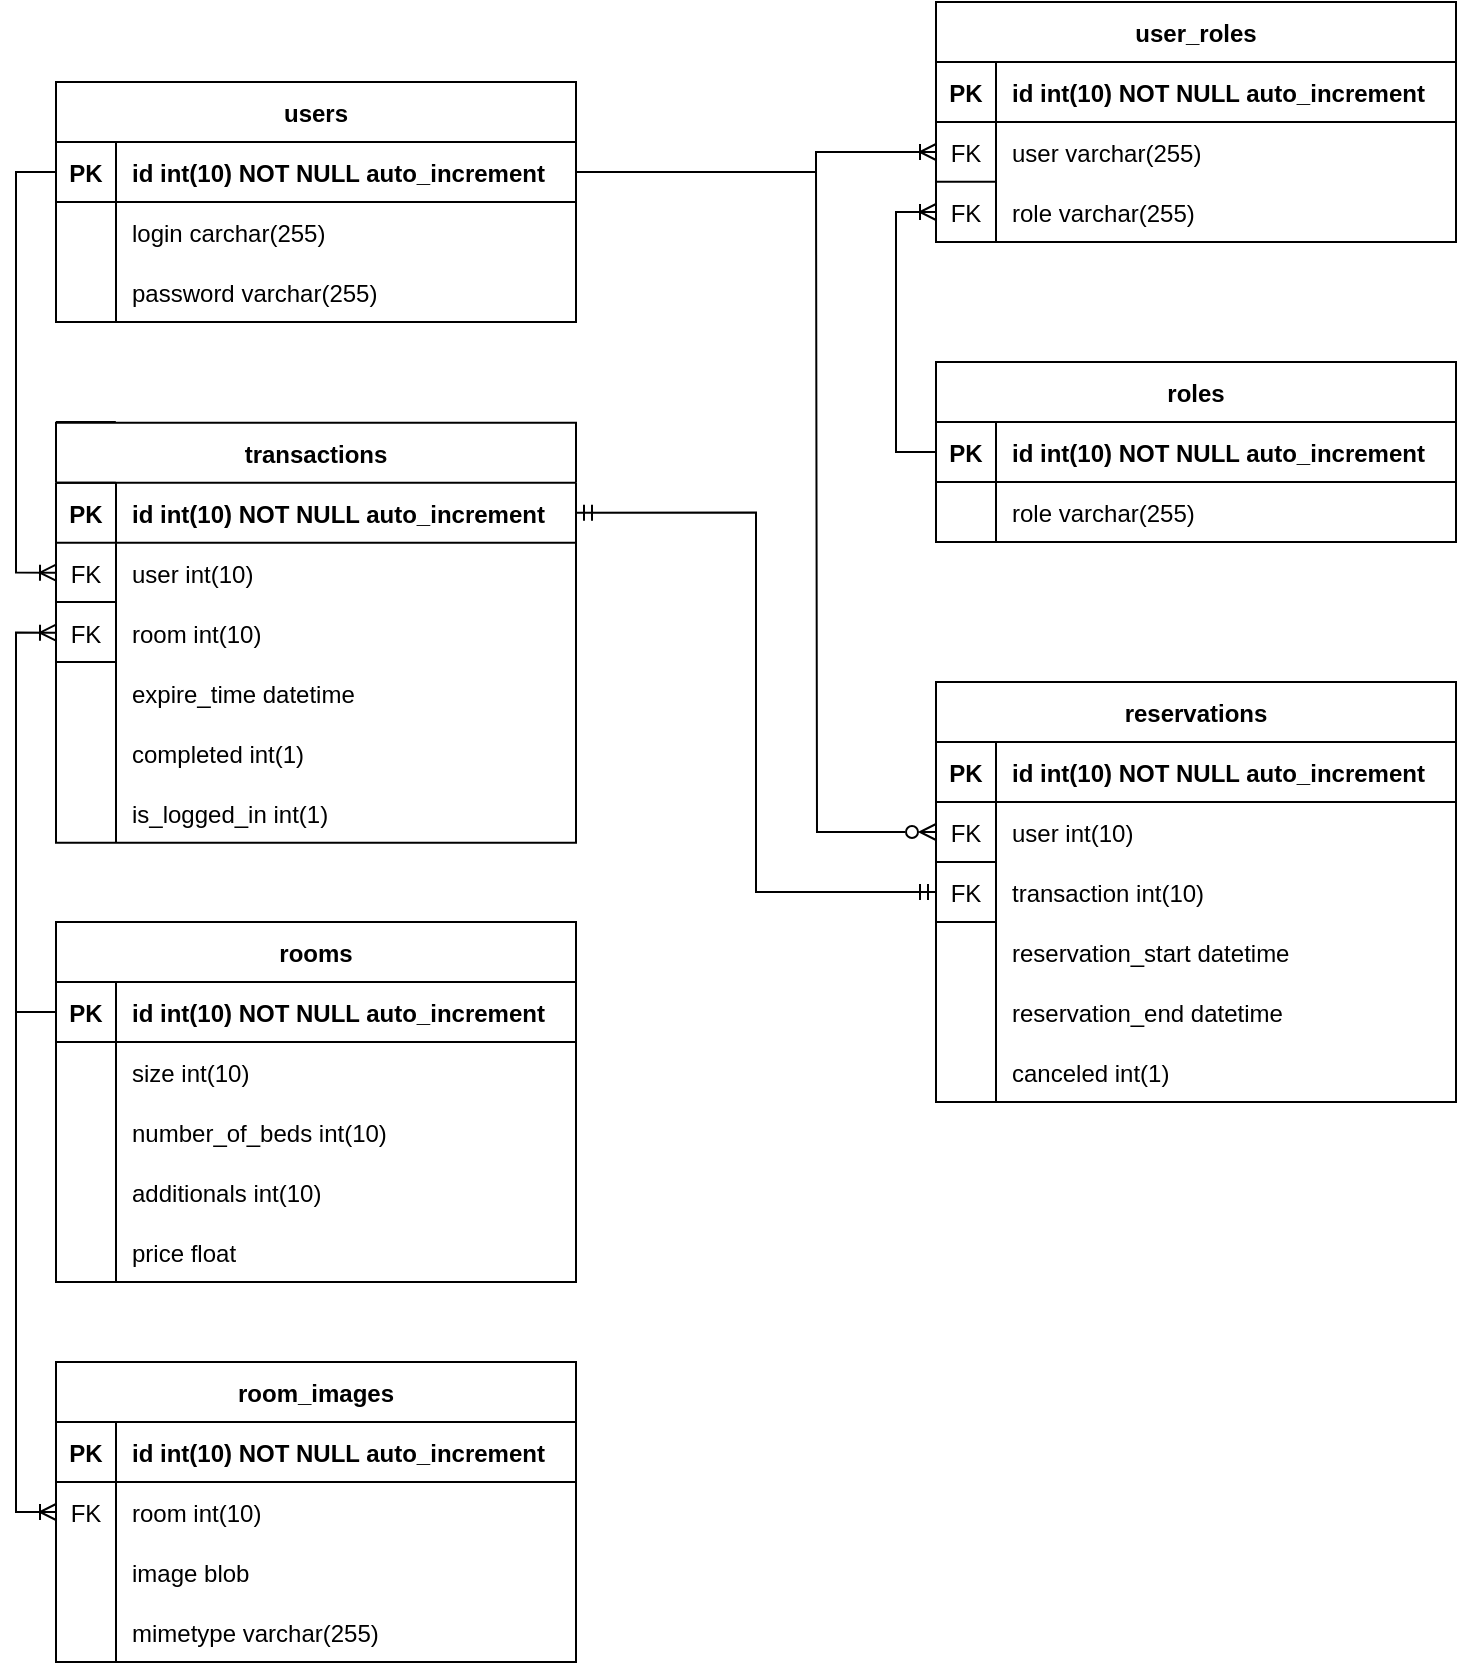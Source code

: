 <mxfile version="21.3.0" type="device">
  <diagram id="AGiKqe2fsRM53m2WQY0e" name="Strona-1">
    <mxGraphModel dx="1393" dy="758" grid="1" gridSize="10" guides="1" tooltips="1" connect="1" arrows="1" fold="1" page="1" pageScale="1" pageWidth="1169" pageHeight="1654" background="#ffffff" math="0" shadow="0">
      <root>
        <mxCell id="0" />
        <mxCell id="1" parent="0" />
        <mxCell id="vY8klXReq7GMoU9JXQKn-1" value="users" style="shape=table;startSize=30;container=1;collapsible=1;childLayout=tableLayout;fixedRows=1;rowLines=0;fontStyle=1;align=center;resizeLast=1;" parent="1" vertex="1">
          <mxGeometry x="380" y="100" width="260" height="120" as="geometry" />
        </mxCell>
        <mxCell id="vY8klXReq7GMoU9JXQKn-2" value="" style="shape=tableRow;horizontal=0;startSize=0;swimlaneHead=0;swimlaneBody=0;fillColor=none;collapsible=0;dropTarget=0;points=[[0,0.5],[1,0.5]];portConstraint=eastwest;top=0;left=0;right=0;bottom=1;" parent="vY8klXReq7GMoU9JXQKn-1" vertex="1">
          <mxGeometry y="30" width="260" height="30" as="geometry" />
        </mxCell>
        <mxCell id="vY8klXReq7GMoU9JXQKn-3" value="PK" style="shape=partialRectangle;connectable=0;fillColor=none;top=0;left=0;bottom=0;right=0;fontStyle=1;overflow=hidden;" parent="vY8klXReq7GMoU9JXQKn-2" vertex="1">
          <mxGeometry width="30" height="30" as="geometry">
            <mxRectangle width="30" height="30" as="alternateBounds" />
          </mxGeometry>
        </mxCell>
        <mxCell id="vY8klXReq7GMoU9JXQKn-4" value="id int(10) NOT NULL auto_increment" style="shape=partialRectangle;connectable=0;fillColor=none;top=0;left=0;bottom=0;right=0;align=left;spacingLeft=6;fontStyle=1;overflow=hidden;" parent="vY8klXReq7GMoU9JXQKn-2" vertex="1">
          <mxGeometry x="30" width="230" height="30" as="geometry">
            <mxRectangle width="230" height="30" as="alternateBounds" />
          </mxGeometry>
        </mxCell>
        <mxCell id="vY8klXReq7GMoU9JXQKn-5" value="" style="shape=tableRow;horizontal=0;startSize=0;swimlaneHead=0;swimlaneBody=0;fillColor=none;collapsible=0;dropTarget=0;points=[[0,0.5],[1,0.5]];portConstraint=eastwest;top=0;left=0;right=0;bottom=0;" parent="vY8klXReq7GMoU9JXQKn-1" vertex="1">
          <mxGeometry y="60" width="260" height="30" as="geometry" />
        </mxCell>
        <mxCell id="vY8klXReq7GMoU9JXQKn-6" value="" style="shape=partialRectangle;connectable=0;fillColor=none;top=0;left=0;bottom=0;right=0;editable=1;overflow=hidden;" parent="vY8klXReq7GMoU9JXQKn-5" vertex="1">
          <mxGeometry width="30" height="30" as="geometry">
            <mxRectangle width="30" height="30" as="alternateBounds" />
          </mxGeometry>
        </mxCell>
        <mxCell id="vY8klXReq7GMoU9JXQKn-7" value="login carchar(255)" style="shape=partialRectangle;connectable=0;fillColor=none;top=0;left=0;bottom=0;right=0;align=left;spacingLeft=6;overflow=hidden;" parent="vY8klXReq7GMoU9JXQKn-5" vertex="1">
          <mxGeometry x="30" width="230" height="30" as="geometry">
            <mxRectangle width="230" height="30" as="alternateBounds" />
          </mxGeometry>
        </mxCell>
        <mxCell id="vY8klXReq7GMoU9JXQKn-8" value="" style="shape=tableRow;horizontal=0;startSize=0;swimlaneHead=0;swimlaneBody=0;fillColor=none;collapsible=0;dropTarget=0;points=[[0,0.5],[1,0.5]];portConstraint=eastwest;top=0;left=0;right=0;bottom=0;" parent="vY8klXReq7GMoU9JXQKn-1" vertex="1">
          <mxGeometry y="90" width="260" height="30" as="geometry" />
        </mxCell>
        <mxCell id="vY8klXReq7GMoU9JXQKn-9" value="" style="shape=partialRectangle;connectable=0;fillColor=none;top=0;left=0;bottom=0;right=0;editable=1;overflow=hidden;" parent="vY8klXReq7GMoU9JXQKn-8" vertex="1">
          <mxGeometry width="30" height="30" as="geometry">
            <mxRectangle width="30" height="30" as="alternateBounds" />
          </mxGeometry>
        </mxCell>
        <mxCell id="vY8klXReq7GMoU9JXQKn-10" value="password varchar(255)" style="shape=partialRectangle;connectable=0;fillColor=none;top=0;left=0;bottom=0;right=0;align=left;spacingLeft=6;overflow=hidden;" parent="vY8klXReq7GMoU9JXQKn-8" vertex="1">
          <mxGeometry x="30" width="230" height="30" as="geometry">
            <mxRectangle width="230" height="30" as="alternateBounds" />
          </mxGeometry>
        </mxCell>
        <mxCell id="vY8klXReq7GMoU9JXQKn-14" value="user_roles" style="shape=table;startSize=30;container=1;collapsible=1;childLayout=tableLayout;fixedRows=1;rowLines=0;fontStyle=1;align=center;resizeLast=1;" parent="1" vertex="1">
          <mxGeometry x="820" y="60" width="260" height="120" as="geometry" />
        </mxCell>
        <mxCell id="vY8klXReq7GMoU9JXQKn-15" value="" style="shape=tableRow;horizontal=0;startSize=0;swimlaneHead=0;swimlaneBody=0;fillColor=none;collapsible=0;dropTarget=0;points=[[0,0.5],[1,0.5]];portConstraint=eastwest;top=0;left=0;right=0;bottom=1;" parent="vY8klXReq7GMoU9JXQKn-14" vertex="1">
          <mxGeometry y="30" width="260" height="30" as="geometry" />
        </mxCell>
        <mxCell id="vY8klXReq7GMoU9JXQKn-16" value="PK" style="shape=partialRectangle;connectable=0;fillColor=none;top=0;left=0;bottom=0;right=0;fontStyle=1;overflow=hidden;" parent="vY8klXReq7GMoU9JXQKn-15" vertex="1">
          <mxGeometry width="30" height="30" as="geometry">
            <mxRectangle width="30" height="30" as="alternateBounds" />
          </mxGeometry>
        </mxCell>
        <mxCell id="vY8klXReq7GMoU9JXQKn-17" value="id int(10) NOT NULL auto_increment" style="shape=partialRectangle;connectable=0;fillColor=none;top=0;left=0;bottom=0;right=0;align=left;spacingLeft=6;fontStyle=1;overflow=hidden;" parent="vY8klXReq7GMoU9JXQKn-15" vertex="1">
          <mxGeometry x="30" width="230" height="30" as="geometry">
            <mxRectangle width="230" height="30" as="alternateBounds" />
          </mxGeometry>
        </mxCell>
        <mxCell id="vY8klXReq7GMoU9JXQKn-21" value="" style="shape=tableRow;horizontal=0;startSize=0;swimlaneHead=0;swimlaneBody=0;fillColor=none;collapsible=0;dropTarget=0;points=[[0,0.5],[1,0.5]];portConstraint=eastwest;top=0;left=0;right=0;bottom=0;strokeColor=none;" parent="vY8klXReq7GMoU9JXQKn-14" vertex="1">
          <mxGeometry y="60" width="260" height="30" as="geometry" />
        </mxCell>
        <mxCell id="vY8klXReq7GMoU9JXQKn-22" value="FK" style="shape=partialRectangle;connectable=0;fillColor=none;top=0;left=0;bottom=0;right=0;editable=1;overflow=hidden;" parent="vY8klXReq7GMoU9JXQKn-21" vertex="1">
          <mxGeometry width="30" height="30" as="geometry">
            <mxRectangle width="30" height="30" as="alternateBounds" />
          </mxGeometry>
        </mxCell>
        <mxCell id="vY8klXReq7GMoU9JXQKn-23" value="user varchar(255)" style="shape=partialRectangle;connectable=0;fillColor=none;top=0;left=0;bottom=0;right=0;align=left;spacingLeft=6;overflow=hidden;" parent="vY8klXReq7GMoU9JXQKn-21" vertex="1">
          <mxGeometry x="30" width="230" height="30" as="geometry">
            <mxRectangle width="230" height="30" as="alternateBounds" />
          </mxGeometry>
        </mxCell>
        <mxCell id="vY8klXReq7GMoU9JXQKn-28" value="" style="shape=tableRow;horizontal=0;startSize=0;swimlaneHead=0;swimlaneBody=0;fillColor=none;collapsible=0;dropTarget=0;points=[[0,0.5],[1,0.5]];portConstraint=eastwest;top=0;left=0;right=0;bottom=0;strokeColor=none;" parent="vY8klXReq7GMoU9JXQKn-14" vertex="1">
          <mxGeometry y="90" width="260" height="30" as="geometry" />
        </mxCell>
        <mxCell id="vY8klXReq7GMoU9JXQKn-29" value="FK" style="shape=partialRectangle;connectable=0;fillColor=none;top=0;left=0;bottom=0;right=0;editable=1;overflow=hidden;" parent="vY8klXReq7GMoU9JXQKn-28" vertex="1">
          <mxGeometry width="30" height="30" as="geometry">
            <mxRectangle width="30" height="30" as="alternateBounds" />
          </mxGeometry>
        </mxCell>
        <mxCell id="vY8klXReq7GMoU9JXQKn-30" value="role varchar(255)" style="shape=partialRectangle;connectable=0;fillColor=none;top=0;left=0;bottom=0;right=0;align=left;spacingLeft=6;overflow=hidden;" parent="vY8klXReq7GMoU9JXQKn-28" vertex="1">
          <mxGeometry x="30" width="230" height="30" as="geometry">
            <mxRectangle width="230" height="30" as="alternateBounds" />
          </mxGeometry>
        </mxCell>
        <mxCell id="vY8klXReq7GMoU9JXQKn-32" value="" style="endArrow=none;html=1;rounded=0;entryX=0;entryY=-0.005;entryDx=0;entryDy=0;entryPerimeter=0;exitX=0.115;exitY=0.997;exitDx=0;exitDy=0;exitPerimeter=0;" parent="vY8klXReq7GMoU9JXQKn-14" source="vY8klXReq7GMoU9JXQKn-21" target="vY8klXReq7GMoU9JXQKn-28" edge="1">
          <mxGeometry width="50" height="50" relative="1" as="geometry">
            <mxPoint x="10" y="130" as="sourcePoint" />
            <mxPoint x="60" y="80" as="targetPoint" />
          </mxGeometry>
        </mxCell>
        <mxCell id="vY8klXReq7GMoU9JXQKn-31" style="edgeStyle=orthogonalEdgeStyle;rounded=0;orthogonalLoop=1;jettySize=auto;html=1;exitX=0;exitY=0.5;exitDx=0;exitDy=0;entryX=1;entryY=0.5;entryDx=0;entryDy=0;startArrow=ERoneToMany;startFill=0;endArrow=none;endFill=0;" parent="1" source="vY8klXReq7GMoU9JXQKn-21" target="vY8klXReq7GMoU9JXQKn-2" edge="1">
          <mxGeometry relative="1" as="geometry">
            <Array as="points">
              <mxPoint x="760" y="135" />
              <mxPoint x="760" y="145" />
            </Array>
          </mxGeometry>
        </mxCell>
        <mxCell id="vY8klXReq7GMoU9JXQKn-33" value="roles" style="shape=table;startSize=30;container=1;collapsible=1;childLayout=tableLayout;fixedRows=1;rowLines=0;fontStyle=1;align=center;resizeLast=1;" parent="1" vertex="1">
          <mxGeometry x="820" y="240" width="260" height="90" as="geometry" />
        </mxCell>
        <mxCell id="vY8klXReq7GMoU9JXQKn-34" value="" style="shape=tableRow;horizontal=0;startSize=0;swimlaneHead=0;swimlaneBody=0;fillColor=none;collapsible=0;dropTarget=0;points=[[0,0.5],[1,0.5]];portConstraint=eastwest;top=0;left=0;right=0;bottom=1;" parent="vY8klXReq7GMoU9JXQKn-33" vertex="1">
          <mxGeometry y="30" width="260" height="30" as="geometry" />
        </mxCell>
        <mxCell id="vY8klXReq7GMoU9JXQKn-35" value="PK" style="shape=partialRectangle;connectable=0;fillColor=none;top=0;left=0;bottom=0;right=0;fontStyle=1;overflow=hidden;" parent="vY8klXReq7GMoU9JXQKn-34" vertex="1">
          <mxGeometry width="30" height="30" as="geometry">
            <mxRectangle width="30" height="30" as="alternateBounds" />
          </mxGeometry>
        </mxCell>
        <mxCell id="vY8klXReq7GMoU9JXQKn-36" value="id int(10) NOT NULL auto_increment" style="shape=partialRectangle;connectable=0;fillColor=none;top=0;left=0;bottom=0;right=0;align=left;spacingLeft=6;fontStyle=1;overflow=hidden;" parent="vY8klXReq7GMoU9JXQKn-34" vertex="1">
          <mxGeometry x="30" width="230" height="30" as="geometry">
            <mxRectangle width="230" height="30" as="alternateBounds" />
          </mxGeometry>
        </mxCell>
        <mxCell id="vY8klXReq7GMoU9JXQKn-40" value="" style="shape=tableRow;horizontal=0;startSize=0;swimlaneHead=0;swimlaneBody=0;fillColor=none;collapsible=0;dropTarget=0;points=[[0,0.5],[1,0.5]];portConstraint=eastwest;top=0;left=0;right=0;bottom=0;strokeColor=none;" parent="vY8klXReq7GMoU9JXQKn-33" vertex="1">
          <mxGeometry y="60" width="260" height="30" as="geometry" />
        </mxCell>
        <mxCell id="vY8klXReq7GMoU9JXQKn-41" value="" style="shape=partialRectangle;connectable=0;fillColor=none;top=0;left=0;bottom=0;right=0;editable=1;overflow=hidden;" parent="vY8klXReq7GMoU9JXQKn-40" vertex="1">
          <mxGeometry width="30" height="30" as="geometry">
            <mxRectangle width="30" height="30" as="alternateBounds" />
          </mxGeometry>
        </mxCell>
        <mxCell id="vY8klXReq7GMoU9JXQKn-42" value="role varchar(255)" style="shape=partialRectangle;connectable=0;fillColor=none;top=0;left=0;bottom=0;right=0;align=left;spacingLeft=6;overflow=hidden;" parent="vY8klXReq7GMoU9JXQKn-40" vertex="1">
          <mxGeometry x="30" width="230" height="30" as="geometry">
            <mxRectangle width="230" height="30" as="alternateBounds" />
          </mxGeometry>
        </mxCell>
        <mxCell id="vY8klXReq7GMoU9JXQKn-52" style="edgeStyle=orthogonalEdgeStyle;rounded=0;orthogonalLoop=1;jettySize=auto;html=1;exitX=0;exitY=0.5;exitDx=0;exitDy=0;entryX=0;entryY=0.5;entryDx=0;entryDy=0;startArrow=ERoneToMany;startFill=0;endArrow=none;endFill=0;" parent="1" source="vY8klXReq7GMoU9JXQKn-28" target="vY8klXReq7GMoU9JXQKn-34" edge="1">
          <mxGeometry relative="1" as="geometry" />
        </mxCell>
        <mxCell id="vY8klXReq7GMoU9JXQKn-57" value="transactions" style="shape=table;startSize=30;container=1;collapsible=1;childLayout=tableLayout;fixedRows=1;rowLines=0;fontStyle=1;align=center;resizeLast=1;" parent="1" vertex="1">
          <mxGeometry x="380" y="270.34" width="260" height="210" as="geometry" />
        </mxCell>
        <mxCell id="vY8klXReq7GMoU9JXQKn-58" value="" style="shape=tableRow;horizontal=0;startSize=0;swimlaneHead=0;swimlaneBody=0;fillColor=none;collapsible=0;dropTarget=0;points=[[0,0.5],[1,0.5]];portConstraint=eastwest;top=0;left=0;right=0;bottom=1;" parent="vY8klXReq7GMoU9JXQKn-57" vertex="1">
          <mxGeometry y="30" width="260" height="30" as="geometry" />
        </mxCell>
        <mxCell id="vY8klXReq7GMoU9JXQKn-59" value="PK" style="shape=partialRectangle;connectable=0;fillColor=none;top=0;left=0;bottom=0;right=0;fontStyle=1;overflow=hidden;" parent="vY8klXReq7GMoU9JXQKn-58" vertex="1">
          <mxGeometry width="30" height="30" as="geometry">
            <mxRectangle width="30" height="30" as="alternateBounds" />
          </mxGeometry>
        </mxCell>
        <mxCell id="vY8klXReq7GMoU9JXQKn-60" value="id int(10) NOT NULL auto_increment" style="shape=partialRectangle;connectable=0;fillColor=none;top=0;left=0;bottom=0;right=0;align=left;spacingLeft=6;fontStyle=1;overflow=hidden;" parent="vY8klXReq7GMoU9JXQKn-58" vertex="1">
          <mxGeometry x="30" width="230" height="30" as="geometry">
            <mxRectangle width="230" height="30" as="alternateBounds" />
          </mxGeometry>
        </mxCell>
        <mxCell id="vY8klXReq7GMoU9JXQKn-61" value="" style="shape=tableRow;horizontal=0;startSize=0;swimlaneHead=0;swimlaneBody=0;fillColor=none;collapsible=0;dropTarget=0;points=[[0,0.5],[1,0.5]];portConstraint=eastwest;top=0;left=0;right=0;bottom=0;" parent="vY8klXReq7GMoU9JXQKn-57" vertex="1">
          <mxGeometry y="60" width="260" height="30" as="geometry" />
        </mxCell>
        <mxCell id="vY8klXReq7GMoU9JXQKn-62" value="FK" style="shape=partialRectangle;connectable=0;fillColor=none;top=0;left=0;bottom=0;right=0;editable=1;overflow=hidden;" parent="vY8klXReq7GMoU9JXQKn-61" vertex="1">
          <mxGeometry width="30" height="30" as="geometry">
            <mxRectangle width="30" height="30" as="alternateBounds" />
          </mxGeometry>
        </mxCell>
        <mxCell id="vY8klXReq7GMoU9JXQKn-63" value="user int(10)" style="shape=partialRectangle;connectable=0;fillColor=none;top=0;left=0;bottom=0;right=0;align=left;spacingLeft=6;overflow=hidden;" parent="vY8klXReq7GMoU9JXQKn-61" vertex="1">
          <mxGeometry x="30" width="230" height="30" as="geometry">
            <mxRectangle width="230" height="30" as="alternateBounds" />
          </mxGeometry>
        </mxCell>
        <mxCell id="vY8klXReq7GMoU9JXQKn-64" value="" style="shape=tableRow;horizontal=0;startSize=0;swimlaneHead=0;swimlaneBody=0;fillColor=none;collapsible=0;dropTarget=0;points=[[0,0.5],[1,0.5]];portConstraint=eastwest;top=0;left=0;right=0;bottom=0;" parent="vY8klXReq7GMoU9JXQKn-57" vertex="1">
          <mxGeometry y="90" width="260" height="30" as="geometry" />
        </mxCell>
        <mxCell id="vY8klXReq7GMoU9JXQKn-65" value="FK" style="shape=partialRectangle;connectable=0;fillColor=none;top=0;left=0;bottom=0;right=0;editable=1;overflow=hidden;" parent="vY8klXReq7GMoU9JXQKn-64" vertex="1">
          <mxGeometry width="30" height="30" as="geometry">
            <mxRectangle width="30" height="30" as="alternateBounds" />
          </mxGeometry>
        </mxCell>
        <mxCell id="vY8klXReq7GMoU9JXQKn-66" value="room int(10)" style="shape=partialRectangle;connectable=0;fillColor=none;top=0;left=0;bottom=0;right=0;align=left;spacingLeft=6;overflow=hidden;" parent="vY8klXReq7GMoU9JXQKn-64" vertex="1">
          <mxGeometry x="30" width="230" height="30" as="geometry">
            <mxRectangle width="230" height="30" as="alternateBounds" />
          </mxGeometry>
        </mxCell>
        <mxCell id="vY8klXReq7GMoU9JXQKn-86" value="" style="shape=tableRow;horizontal=0;startSize=0;swimlaneHead=0;swimlaneBody=0;fillColor=none;collapsible=0;dropTarget=0;points=[[0,0.5],[1,0.5]];portConstraint=eastwest;top=0;left=0;right=0;bottom=0;" parent="vY8klXReq7GMoU9JXQKn-57" vertex="1">
          <mxGeometry y="120" width="260" height="30" as="geometry" />
        </mxCell>
        <mxCell id="vY8klXReq7GMoU9JXQKn-87" value="" style="shape=partialRectangle;connectable=0;fillColor=none;top=0;left=0;bottom=0;right=0;editable=1;overflow=hidden;" parent="vY8klXReq7GMoU9JXQKn-86" vertex="1">
          <mxGeometry width="30" height="30" as="geometry">
            <mxRectangle width="30" height="30" as="alternateBounds" />
          </mxGeometry>
        </mxCell>
        <mxCell id="vY8klXReq7GMoU9JXQKn-88" value="expire_time datetime" style="shape=partialRectangle;connectable=0;fillColor=none;top=0;left=0;bottom=0;right=0;align=left;spacingLeft=6;overflow=hidden;" parent="vY8klXReq7GMoU9JXQKn-86" vertex="1">
          <mxGeometry x="30" width="230" height="30" as="geometry">
            <mxRectangle width="230" height="30" as="alternateBounds" />
          </mxGeometry>
        </mxCell>
        <mxCell id="vY8klXReq7GMoU9JXQKn-89" value="" style="shape=tableRow;horizontal=0;startSize=0;swimlaneHead=0;swimlaneBody=0;fillColor=none;collapsible=0;dropTarget=0;points=[[0,0.5],[1,0.5]];portConstraint=eastwest;top=0;left=0;right=0;bottom=0;" parent="vY8klXReq7GMoU9JXQKn-57" vertex="1">
          <mxGeometry y="150" width="260" height="30" as="geometry" />
        </mxCell>
        <mxCell id="vY8klXReq7GMoU9JXQKn-90" value="" style="shape=partialRectangle;connectable=0;fillColor=none;top=0;left=0;bottom=0;right=0;editable=1;overflow=hidden;" parent="vY8klXReq7GMoU9JXQKn-89" vertex="1">
          <mxGeometry width="30" height="30" as="geometry">
            <mxRectangle width="30" height="30" as="alternateBounds" />
          </mxGeometry>
        </mxCell>
        <mxCell id="vY8klXReq7GMoU9JXQKn-91" value="completed int(1)" style="shape=partialRectangle;connectable=0;fillColor=none;top=0;left=0;bottom=0;right=0;align=left;spacingLeft=6;overflow=hidden;" parent="vY8klXReq7GMoU9JXQKn-89" vertex="1">
          <mxGeometry x="30" width="230" height="30" as="geometry">
            <mxRectangle width="230" height="30" as="alternateBounds" />
          </mxGeometry>
        </mxCell>
        <mxCell id="vY8klXReq7GMoU9JXQKn-146" value="" style="shape=tableRow;horizontal=0;startSize=0;swimlaneHead=0;swimlaneBody=0;fillColor=none;collapsible=0;dropTarget=0;points=[[0,0.5],[1,0.5]];portConstraint=eastwest;top=0;left=0;right=0;bottom=0;" parent="vY8klXReq7GMoU9JXQKn-57" vertex="1">
          <mxGeometry y="180" width="260" height="30" as="geometry" />
        </mxCell>
        <mxCell id="vY8klXReq7GMoU9JXQKn-147" value="" style="shape=partialRectangle;connectable=0;fillColor=none;top=0;left=0;bottom=0;right=0;editable=1;overflow=hidden;" parent="vY8klXReq7GMoU9JXQKn-146" vertex="1">
          <mxGeometry width="30" height="30" as="geometry">
            <mxRectangle width="30" height="30" as="alternateBounds" />
          </mxGeometry>
        </mxCell>
        <mxCell id="vY8klXReq7GMoU9JXQKn-148" value="is_logged_in int(1)" style="shape=partialRectangle;connectable=0;fillColor=none;top=0;left=0;bottom=0;right=0;align=left;spacingLeft=6;overflow=hidden;" parent="vY8klXReq7GMoU9JXQKn-146" vertex="1">
          <mxGeometry x="30" width="230" height="30" as="geometry">
            <mxRectangle width="230" height="30" as="alternateBounds" />
          </mxGeometry>
        </mxCell>
        <mxCell id="vY8klXReq7GMoU9JXQKn-67" value="rooms" style="shape=table;startSize=30;container=1;collapsible=1;childLayout=tableLayout;fixedRows=1;rowLines=0;fontStyle=1;align=center;resizeLast=1;" parent="1" vertex="1">
          <mxGeometry x="380" y="520" width="260" height="180" as="geometry" />
        </mxCell>
        <mxCell id="vY8klXReq7GMoU9JXQKn-68" value="" style="shape=tableRow;horizontal=0;startSize=0;swimlaneHead=0;swimlaneBody=0;fillColor=none;collapsible=0;dropTarget=0;points=[[0,0.5],[1,0.5]];portConstraint=eastwest;top=0;left=0;right=0;bottom=1;" parent="vY8klXReq7GMoU9JXQKn-67" vertex="1">
          <mxGeometry y="30" width="260" height="30" as="geometry" />
        </mxCell>
        <mxCell id="vY8klXReq7GMoU9JXQKn-69" value="PK" style="shape=partialRectangle;connectable=0;fillColor=none;top=0;left=0;bottom=0;right=0;fontStyle=1;overflow=hidden;" parent="vY8klXReq7GMoU9JXQKn-68" vertex="1">
          <mxGeometry width="30" height="30" as="geometry">
            <mxRectangle width="30" height="30" as="alternateBounds" />
          </mxGeometry>
        </mxCell>
        <mxCell id="vY8klXReq7GMoU9JXQKn-70" value="id int(10) NOT NULL auto_increment" style="shape=partialRectangle;connectable=0;fillColor=none;top=0;left=0;bottom=0;right=0;align=left;spacingLeft=6;fontStyle=1;overflow=hidden;" parent="vY8klXReq7GMoU9JXQKn-68" vertex="1">
          <mxGeometry x="30" width="230" height="30" as="geometry">
            <mxRectangle width="230" height="30" as="alternateBounds" />
          </mxGeometry>
        </mxCell>
        <mxCell id="vY8klXReq7GMoU9JXQKn-71" value="" style="shape=tableRow;horizontal=0;startSize=0;swimlaneHead=0;swimlaneBody=0;fillColor=none;collapsible=0;dropTarget=0;points=[[0,0.5],[1,0.5]];portConstraint=eastwest;top=0;left=0;right=0;bottom=0;" parent="vY8klXReq7GMoU9JXQKn-67" vertex="1">
          <mxGeometry y="60" width="260" height="30" as="geometry" />
        </mxCell>
        <mxCell id="vY8klXReq7GMoU9JXQKn-72" value="" style="shape=partialRectangle;connectable=0;fillColor=none;top=0;left=0;bottom=0;right=0;editable=1;overflow=hidden;" parent="vY8klXReq7GMoU9JXQKn-71" vertex="1">
          <mxGeometry width="30" height="30" as="geometry">
            <mxRectangle width="30" height="30" as="alternateBounds" />
          </mxGeometry>
        </mxCell>
        <mxCell id="vY8klXReq7GMoU9JXQKn-73" value="size int(10)" style="shape=partialRectangle;connectable=0;fillColor=none;top=0;left=0;bottom=0;right=0;align=left;spacingLeft=6;overflow=hidden;" parent="vY8klXReq7GMoU9JXQKn-71" vertex="1">
          <mxGeometry x="30" width="230" height="30" as="geometry">
            <mxRectangle width="230" height="30" as="alternateBounds" />
          </mxGeometry>
        </mxCell>
        <mxCell id="vY8klXReq7GMoU9JXQKn-74" value="" style="shape=tableRow;horizontal=0;startSize=0;swimlaneHead=0;swimlaneBody=0;fillColor=none;collapsible=0;dropTarget=0;points=[[0,0.5],[1,0.5]];portConstraint=eastwest;top=0;left=0;right=0;bottom=0;" parent="vY8klXReq7GMoU9JXQKn-67" vertex="1">
          <mxGeometry y="90" width="260" height="30" as="geometry" />
        </mxCell>
        <mxCell id="vY8klXReq7GMoU9JXQKn-75" value="" style="shape=partialRectangle;connectable=0;fillColor=none;top=0;left=0;bottom=0;right=0;editable=1;overflow=hidden;" parent="vY8klXReq7GMoU9JXQKn-74" vertex="1">
          <mxGeometry width="30" height="30" as="geometry">
            <mxRectangle width="30" height="30" as="alternateBounds" />
          </mxGeometry>
        </mxCell>
        <mxCell id="vY8klXReq7GMoU9JXQKn-76" value="number_of_beds int(10)" style="shape=partialRectangle;connectable=0;fillColor=none;top=0;left=0;bottom=0;right=0;align=left;spacingLeft=6;overflow=hidden;" parent="vY8klXReq7GMoU9JXQKn-74" vertex="1">
          <mxGeometry x="30" width="230" height="30" as="geometry">
            <mxRectangle width="230" height="30" as="alternateBounds" />
          </mxGeometry>
        </mxCell>
        <mxCell id="vY8klXReq7GMoU9JXQKn-80" value="" style="shape=tableRow;horizontal=0;startSize=0;swimlaneHead=0;swimlaneBody=0;fillColor=none;collapsible=0;dropTarget=0;points=[[0,0.5],[1,0.5]];portConstraint=eastwest;top=0;left=0;right=0;bottom=0;" parent="vY8klXReq7GMoU9JXQKn-67" vertex="1">
          <mxGeometry y="120" width="260" height="30" as="geometry" />
        </mxCell>
        <mxCell id="vY8klXReq7GMoU9JXQKn-81" value="" style="shape=partialRectangle;connectable=0;fillColor=none;top=0;left=0;bottom=0;right=0;editable=1;overflow=hidden;" parent="vY8klXReq7GMoU9JXQKn-80" vertex="1">
          <mxGeometry width="30" height="30" as="geometry">
            <mxRectangle width="30" height="30" as="alternateBounds" />
          </mxGeometry>
        </mxCell>
        <mxCell id="vY8klXReq7GMoU9JXQKn-82" value="additionals int(10)" style="shape=partialRectangle;connectable=0;fillColor=none;top=0;left=0;bottom=0;right=0;align=left;spacingLeft=6;overflow=hidden;" parent="vY8klXReq7GMoU9JXQKn-80" vertex="1">
          <mxGeometry x="30" width="230" height="30" as="geometry">
            <mxRectangle width="230" height="30" as="alternateBounds" />
          </mxGeometry>
        </mxCell>
        <mxCell id="eDmNK2IwafIGlOttSSRn-4" value="" style="shape=tableRow;horizontal=0;startSize=0;swimlaneHead=0;swimlaneBody=0;fillColor=none;collapsible=0;dropTarget=0;points=[[0,0.5],[1,0.5]];portConstraint=eastwest;top=0;left=0;right=0;bottom=0;" parent="vY8klXReq7GMoU9JXQKn-67" vertex="1">
          <mxGeometry y="150" width="260" height="30" as="geometry" />
        </mxCell>
        <mxCell id="eDmNK2IwafIGlOttSSRn-5" value="" style="shape=partialRectangle;connectable=0;fillColor=none;top=0;left=0;bottom=0;right=0;editable=1;overflow=hidden;" parent="eDmNK2IwafIGlOttSSRn-4" vertex="1">
          <mxGeometry width="30" height="30" as="geometry">
            <mxRectangle width="30" height="30" as="alternateBounds" />
          </mxGeometry>
        </mxCell>
        <mxCell id="eDmNK2IwafIGlOttSSRn-6" value="price float" style="shape=partialRectangle;connectable=0;fillColor=none;top=0;left=0;bottom=0;right=0;align=left;spacingLeft=6;overflow=hidden;" parent="eDmNK2IwafIGlOttSSRn-4" vertex="1">
          <mxGeometry x="30" width="230" height="30" as="geometry">
            <mxRectangle width="230" height="30" as="alternateBounds" />
          </mxGeometry>
        </mxCell>
        <mxCell id="vY8klXReq7GMoU9JXQKn-93" value="" style="endArrow=none;html=1;rounded=0;entryX=0;entryY=-0.005;entryDx=0;entryDy=0;entryPerimeter=0;exitX=0.115;exitY=0.997;exitDx=0;exitDy=0;exitPerimeter=0;" parent="1" edge="1">
          <mxGeometry width="50" height="50" relative="1" as="geometry">
            <mxPoint x="409.9" y="270.06" as="sourcePoint" />
            <mxPoint x="380.0" y="270" as="targetPoint" />
          </mxGeometry>
        </mxCell>
        <mxCell id="vY8klXReq7GMoU9JXQKn-94" value="" style="endArrow=none;html=1;rounded=0;entryX=0;entryY=-0.005;entryDx=0;entryDy=0;entryPerimeter=0;exitX=0.115;exitY=0.997;exitDx=0;exitDy=0;exitPerimeter=0;" parent="1" edge="1">
          <mxGeometry width="50" height="50" relative="1" as="geometry">
            <mxPoint x="409.9" y="300.4" as="sourcePoint" />
            <mxPoint x="380.0" y="300.34" as="targetPoint" />
          </mxGeometry>
        </mxCell>
        <mxCell id="vY8klXReq7GMoU9JXQKn-106" style="edgeStyle=orthogonalEdgeStyle;rounded=0;orthogonalLoop=1;jettySize=auto;html=1;exitX=0;exitY=0.5;exitDx=0;exitDy=0;entryX=0;entryY=0.5;entryDx=0;entryDy=0;startArrow=ERoneToMany;startFill=0;endArrow=none;endFill=0;" parent="1" source="vY8klXReq7GMoU9JXQKn-61" target="vY8klXReq7GMoU9JXQKn-2" edge="1">
          <mxGeometry relative="1" as="geometry" />
        </mxCell>
        <mxCell id="vY8klXReq7GMoU9JXQKn-107" style="edgeStyle=orthogonalEdgeStyle;rounded=0;orthogonalLoop=1;jettySize=auto;html=1;exitX=0;exitY=0.5;exitDx=0;exitDy=0;entryX=0;entryY=0.5;entryDx=0;entryDy=0;startArrow=ERoneToMany;startFill=0;endArrow=none;endFill=0;" parent="1" source="vY8klXReq7GMoU9JXQKn-64" target="vY8klXReq7GMoU9JXQKn-68" edge="1">
          <mxGeometry relative="1" as="geometry" />
        </mxCell>
        <mxCell id="vY8klXReq7GMoU9JXQKn-108" value="reservations" style="shape=table;startSize=30;container=1;collapsible=1;childLayout=tableLayout;fixedRows=1;rowLines=0;fontStyle=1;align=center;resizeLast=1;" parent="1" vertex="1">
          <mxGeometry x="820" y="400" width="260" height="210" as="geometry" />
        </mxCell>
        <mxCell id="vY8klXReq7GMoU9JXQKn-109" value="" style="shape=tableRow;horizontal=0;startSize=0;swimlaneHead=0;swimlaneBody=0;fillColor=none;collapsible=0;dropTarget=0;points=[[0,0.5],[1,0.5]];portConstraint=eastwest;top=0;left=0;right=0;bottom=1;" parent="vY8klXReq7GMoU9JXQKn-108" vertex="1">
          <mxGeometry y="30" width="260" height="30" as="geometry" />
        </mxCell>
        <mxCell id="vY8klXReq7GMoU9JXQKn-110" value="PK" style="shape=partialRectangle;connectable=0;fillColor=none;top=0;left=0;bottom=0;right=0;fontStyle=1;overflow=hidden;" parent="vY8klXReq7GMoU9JXQKn-109" vertex="1">
          <mxGeometry width="30" height="30" as="geometry">
            <mxRectangle width="30" height="30" as="alternateBounds" />
          </mxGeometry>
        </mxCell>
        <mxCell id="vY8klXReq7GMoU9JXQKn-111" value="id int(10) NOT NULL auto_increment" style="shape=partialRectangle;connectable=0;fillColor=none;top=0;left=0;bottom=0;right=0;align=left;spacingLeft=6;fontStyle=1;overflow=hidden;" parent="vY8klXReq7GMoU9JXQKn-109" vertex="1">
          <mxGeometry x="30" width="230" height="30" as="geometry">
            <mxRectangle width="230" height="30" as="alternateBounds" />
          </mxGeometry>
        </mxCell>
        <mxCell id="vY8klXReq7GMoU9JXQKn-153" value="" style="shape=tableRow;horizontal=0;startSize=0;swimlaneHead=0;swimlaneBody=0;fillColor=none;collapsible=0;dropTarget=0;points=[[0,0.5],[1,0.5]];portConstraint=eastwest;top=0;left=0;right=0;bottom=0;" parent="vY8klXReq7GMoU9JXQKn-108" vertex="1">
          <mxGeometry y="60" width="260" height="30" as="geometry" />
        </mxCell>
        <mxCell id="vY8klXReq7GMoU9JXQKn-154" value="FK" style="shape=partialRectangle;connectable=0;fillColor=none;top=0;left=0;bottom=0;right=0;editable=1;overflow=hidden;" parent="vY8klXReq7GMoU9JXQKn-153" vertex="1">
          <mxGeometry width="30" height="30" as="geometry">
            <mxRectangle width="30" height="30" as="alternateBounds" />
          </mxGeometry>
        </mxCell>
        <mxCell id="vY8klXReq7GMoU9JXQKn-155" value="user int(10)" style="shape=partialRectangle;connectable=0;fillColor=none;top=0;left=0;bottom=0;right=0;align=left;spacingLeft=6;overflow=hidden;" parent="vY8klXReq7GMoU9JXQKn-153" vertex="1">
          <mxGeometry x="30" width="230" height="30" as="geometry">
            <mxRectangle width="230" height="30" as="alternateBounds" />
          </mxGeometry>
        </mxCell>
        <mxCell id="vY8klXReq7GMoU9JXQKn-112" value="" style="shape=tableRow;horizontal=0;startSize=0;swimlaneHead=0;swimlaneBody=0;fillColor=none;collapsible=0;dropTarget=0;points=[[0,0.5],[1,0.5]];portConstraint=eastwest;top=0;left=0;right=0;bottom=0;" parent="vY8klXReq7GMoU9JXQKn-108" vertex="1">
          <mxGeometry y="90" width="260" height="30" as="geometry" />
        </mxCell>
        <mxCell id="vY8klXReq7GMoU9JXQKn-113" value="FK" style="shape=partialRectangle;connectable=0;fillColor=none;top=0;left=0;bottom=0;right=0;editable=1;overflow=hidden;" parent="vY8klXReq7GMoU9JXQKn-112" vertex="1">
          <mxGeometry width="30" height="30" as="geometry">
            <mxRectangle width="30" height="30" as="alternateBounds" />
          </mxGeometry>
        </mxCell>
        <mxCell id="vY8klXReq7GMoU9JXQKn-114" value="transaction int(10)" style="shape=partialRectangle;connectable=0;fillColor=none;top=0;left=0;bottom=0;right=0;align=left;spacingLeft=6;overflow=hidden;" parent="vY8klXReq7GMoU9JXQKn-112" vertex="1">
          <mxGeometry x="30" width="230" height="30" as="geometry">
            <mxRectangle width="230" height="30" as="alternateBounds" />
          </mxGeometry>
        </mxCell>
        <mxCell id="vY8klXReq7GMoU9JXQKn-118" value="" style="shape=tableRow;horizontal=0;startSize=0;swimlaneHead=0;swimlaneBody=0;fillColor=none;collapsible=0;dropTarget=0;points=[[0,0.5],[1,0.5]];portConstraint=eastwest;top=0;left=0;right=0;bottom=0;" parent="vY8klXReq7GMoU9JXQKn-108" vertex="1">
          <mxGeometry y="120" width="260" height="30" as="geometry" />
        </mxCell>
        <mxCell id="vY8klXReq7GMoU9JXQKn-119" value="" style="shape=partialRectangle;connectable=0;fillColor=none;top=0;left=0;bottom=0;right=0;editable=1;overflow=hidden;" parent="vY8klXReq7GMoU9JXQKn-118" vertex="1">
          <mxGeometry width="30" height="30" as="geometry">
            <mxRectangle width="30" height="30" as="alternateBounds" />
          </mxGeometry>
        </mxCell>
        <mxCell id="vY8klXReq7GMoU9JXQKn-120" value="reservation_start datetime" style="shape=partialRectangle;connectable=0;fillColor=none;top=0;left=0;bottom=0;right=0;align=left;spacingLeft=6;overflow=hidden;" parent="vY8klXReq7GMoU9JXQKn-118" vertex="1">
          <mxGeometry x="30" width="230" height="30" as="geometry">
            <mxRectangle width="230" height="30" as="alternateBounds" />
          </mxGeometry>
        </mxCell>
        <mxCell id="vY8klXReq7GMoU9JXQKn-121" value="" style="shape=tableRow;horizontal=0;startSize=0;swimlaneHead=0;swimlaneBody=0;fillColor=none;collapsible=0;dropTarget=0;points=[[0,0.5],[1,0.5]];portConstraint=eastwest;top=0;left=0;right=0;bottom=0;" parent="vY8klXReq7GMoU9JXQKn-108" vertex="1">
          <mxGeometry y="150" width="260" height="30" as="geometry" />
        </mxCell>
        <mxCell id="vY8klXReq7GMoU9JXQKn-122" value="" style="shape=partialRectangle;connectable=0;fillColor=none;top=0;left=0;bottom=0;right=0;editable=1;overflow=hidden;" parent="vY8klXReq7GMoU9JXQKn-121" vertex="1">
          <mxGeometry width="30" height="30" as="geometry">
            <mxRectangle width="30" height="30" as="alternateBounds" />
          </mxGeometry>
        </mxCell>
        <mxCell id="vY8klXReq7GMoU9JXQKn-123" value="reservation_end datetime" style="shape=partialRectangle;connectable=0;fillColor=none;top=0;left=0;bottom=0;right=0;align=left;spacingLeft=6;overflow=hidden;" parent="vY8klXReq7GMoU9JXQKn-121" vertex="1">
          <mxGeometry x="30" width="230" height="30" as="geometry">
            <mxRectangle width="230" height="30" as="alternateBounds" />
          </mxGeometry>
        </mxCell>
        <mxCell id="vY8klXReq7GMoU9JXQKn-176" value="" style="shape=tableRow;horizontal=0;startSize=0;swimlaneHead=0;swimlaneBody=0;fillColor=none;collapsible=0;dropTarget=0;points=[[0,0.5],[1,0.5]];portConstraint=eastwest;top=0;left=0;right=0;bottom=0;" parent="vY8klXReq7GMoU9JXQKn-108" vertex="1">
          <mxGeometry y="180" width="260" height="30" as="geometry" />
        </mxCell>
        <mxCell id="vY8klXReq7GMoU9JXQKn-177" value="" style="shape=partialRectangle;connectable=0;fillColor=none;top=0;left=0;bottom=0;right=0;editable=1;overflow=hidden;" parent="vY8klXReq7GMoU9JXQKn-176" vertex="1">
          <mxGeometry width="30" height="30" as="geometry">
            <mxRectangle width="30" height="30" as="alternateBounds" />
          </mxGeometry>
        </mxCell>
        <mxCell id="vY8klXReq7GMoU9JXQKn-178" value="canceled int(1)" style="shape=partialRectangle;connectable=0;fillColor=none;top=0;left=0;bottom=0;right=0;align=left;spacingLeft=6;overflow=hidden;" parent="vY8klXReq7GMoU9JXQKn-176" vertex="1">
          <mxGeometry x="30" width="230" height="30" as="geometry">
            <mxRectangle width="230" height="30" as="alternateBounds" />
          </mxGeometry>
        </mxCell>
        <mxCell id="vY8klXReq7GMoU9JXQKn-127" style="edgeStyle=orthogonalEdgeStyle;rounded=0;orthogonalLoop=1;jettySize=auto;html=1;exitX=0;exitY=0.5;exitDx=0;exitDy=0;entryX=1;entryY=0.5;entryDx=0;entryDy=0;startArrow=ERmandOne;startFill=0;endArrow=ERmandOne;endFill=0;" parent="1" source="vY8klXReq7GMoU9JXQKn-112" target="vY8klXReq7GMoU9JXQKn-58" edge="1">
          <mxGeometry relative="1" as="geometry" />
        </mxCell>
        <mxCell id="vY8klXReq7GMoU9JXQKn-175" style="edgeStyle=orthogonalEdgeStyle;rounded=0;orthogonalLoop=1;jettySize=auto;html=1;exitX=0;exitY=0.5;exitDx=0;exitDy=0;startArrow=ERzeroToMany;startFill=0;endArrow=none;endFill=0;" parent="1" source="vY8klXReq7GMoU9JXQKn-153" edge="1">
          <mxGeometry relative="1" as="geometry">
            <mxPoint x="760" y="140" as="targetPoint" />
          </mxGeometry>
        </mxCell>
        <mxCell id="vY8klXReq7GMoU9JXQKn-180" value="room_images" style="shape=table;startSize=30;container=1;collapsible=1;childLayout=tableLayout;fixedRows=1;rowLines=0;fontStyle=1;align=center;resizeLast=1;" parent="1" vertex="1">
          <mxGeometry x="380" y="740" width="260" height="150" as="geometry" />
        </mxCell>
        <mxCell id="vY8klXReq7GMoU9JXQKn-181" value="" style="shape=tableRow;horizontal=0;startSize=0;swimlaneHead=0;swimlaneBody=0;fillColor=none;collapsible=0;dropTarget=0;points=[[0,0.5],[1,0.5]];portConstraint=eastwest;top=0;left=0;right=0;bottom=1;" parent="vY8klXReq7GMoU9JXQKn-180" vertex="1">
          <mxGeometry y="30" width="260" height="30" as="geometry" />
        </mxCell>
        <mxCell id="vY8klXReq7GMoU9JXQKn-182" value="PK" style="shape=partialRectangle;connectable=0;fillColor=none;top=0;left=0;bottom=0;right=0;fontStyle=1;overflow=hidden;" parent="vY8klXReq7GMoU9JXQKn-181" vertex="1">
          <mxGeometry width="30" height="30" as="geometry">
            <mxRectangle width="30" height="30" as="alternateBounds" />
          </mxGeometry>
        </mxCell>
        <mxCell id="vY8klXReq7GMoU9JXQKn-183" value="id int(10) NOT NULL auto_increment" style="shape=partialRectangle;connectable=0;fillColor=none;top=0;left=0;bottom=0;right=0;align=left;spacingLeft=6;fontStyle=1;overflow=hidden;" parent="vY8klXReq7GMoU9JXQKn-181" vertex="1">
          <mxGeometry x="30" width="230" height="30" as="geometry">
            <mxRectangle width="230" height="30" as="alternateBounds" />
          </mxGeometry>
        </mxCell>
        <mxCell id="vY8klXReq7GMoU9JXQKn-184" value="" style="shape=tableRow;horizontal=0;startSize=0;swimlaneHead=0;swimlaneBody=0;fillColor=none;collapsible=0;dropTarget=0;points=[[0,0.5],[1,0.5]];portConstraint=eastwest;top=0;left=0;right=0;bottom=0;" parent="vY8klXReq7GMoU9JXQKn-180" vertex="1">
          <mxGeometry y="60" width="260" height="30" as="geometry" />
        </mxCell>
        <mxCell id="vY8klXReq7GMoU9JXQKn-185" value="FK" style="shape=partialRectangle;connectable=0;fillColor=none;top=0;left=0;bottom=0;right=0;editable=1;overflow=hidden;" parent="vY8klXReq7GMoU9JXQKn-184" vertex="1">
          <mxGeometry width="30" height="30" as="geometry">
            <mxRectangle width="30" height="30" as="alternateBounds" />
          </mxGeometry>
        </mxCell>
        <mxCell id="vY8klXReq7GMoU9JXQKn-186" value="room int(10)" style="shape=partialRectangle;connectable=0;fillColor=none;top=0;left=0;bottom=0;right=0;align=left;spacingLeft=6;overflow=hidden;" parent="vY8klXReq7GMoU9JXQKn-184" vertex="1">
          <mxGeometry x="30" width="230" height="30" as="geometry">
            <mxRectangle width="230" height="30" as="alternateBounds" />
          </mxGeometry>
        </mxCell>
        <mxCell id="vY8klXReq7GMoU9JXQKn-187" value="" style="shape=tableRow;horizontal=0;startSize=0;swimlaneHead=0;swimlaneBody=0;fillColor=none;collapsible=0;dropTarget=0;points=[[0,0.5],[1,0.5]];portConstraint=eastwest;top=0;left=0;right=0;bottom=0;" parent="vY8klXReq7GMoU9JXQKn-180" vertex="1">
          <mxGeometry y="90" width="260" height="30" as="geometry" />
        </mxCell>
        <mxCell id="vY8klXReq7GMoU9JXQKn-188" value="" style="shape=partialRectangle;connectable=0;fillColor=none;top=0;left=0;bottom=0;right=0;editable=1;overflow=hidden;" parent="vY8klXReq7GMoU9JXQKn-187" vertex="1">
          <mxGeometry width="30" height="30" as="geometry">
            <mxRectangle width="30" height="30" as="alternateBounds" />
          </mxGeometry>
        </mxCell>
        <mxCell id="vY8klXReq7GMoU9JXQKn-189" value="image blob" style="shape=partialRectangle;connectable=0;fillColor=none;top=0;left=0;bottom=0;right=0;align=left;spacingLeft=6;overflow=hidden;" parent="vY8klXReq7GMoU9JXQKn-187" vertex="1">
          <mxGeometry x="30" width="230" height="30" as="geometry">
            <mxRectangle width="230" height="30" as="alternateBounds" />
          </mxGeometry>
        </mxCell>
        <mxCell id="QoNChDdArHlYlsdn_1gJ-1" value="" style="shape=tableRow;horizontal=0;startSize=0;swimlaneHead=0;swimlaneBody=0;fillColor=none;collapsible=0;dropTarget=0;points=[[0,0.5],[1,0.5]];portConstraint=eastwest;top=0;left=0;right=0;bottom=0;" vertex="1" parent="vY8klXReq7GMoU9JXQKn-180">
          <mxGeometry y="120" width="260" height="30" as="geometry" />
        </mxCell>
        <mxCell id="QoNChDdArHlYlsdn_1gJ-2" value="" style="shape=partialRectangle;connectable=0;fillColor=none;top=0;left=0;bottom=0;right=0;editable=1;overflow=hidden;" vertex="1" parent="QoNChDdArHlYlsdn_1gJ-1">
          <mxGeometry width="30" height="30" as="geometry">
            <mxRectangle width="30" height="30" as="alternateBounds" />
          </mxGeometry>
        </mxCell>
        <mxCell id="QoNChDdArHlYlsdn_1gJ-3" value="mimetype varchar(255)" style="shape=partialRectangle;connectable=0;fillColor=none;top=0;left=0;bottom=0;right=0;align=left;spacingLeft=6;overflow=hidden;" vertex="1" parent="QoNChDdArHlYlsdn_1gJ-1">
          <mxGeometry x="30" width="230" height="30" as="geometry">
            <mxRectangle width="230" height="30" as="alternateBounds" />
          </mxGeometry>
        </mxCell>
        <mxCell id="vY8klXReq7GMoU9JXQKn-196" value="" style="endArrow=none;html=1;rounded=0;entryX=0;entryY=-0.005;entryDx=0;entryDy=0;entryPerimeter=0;exitX=0.115;exitY=0.997;exitDx=0;exitDy=0;exitPerimeter=0;" parent="1" edge="1">
          <mxGeometry width="50" height="50" relative="1" as="geometry">
            <mxPoint x="409.9" y="360.06" as="sourcePoint" />
            <mxPoint x="380" y="360.0" as="targetPoint" />
          </mxGeometry>
        </mxCell>
        <mxCell id="vY8klXReq7GMoU9JXQKn-197" value="" style="endArrow=none;html=1;rounded=0;entryX=0;entryY=-0.005;entryDx=0;entryDy=0;entryPerimeter=0;exitX=0.115;exitY=0.997;exitDx=0;exitDy=0;exitPerimeter=0;" parent="1" edge="1">
          <mxGeometry width="50" height="50" relative="1" as="geometry">
            <mxPoint x="409.9" y="390.06" as="sourcePoint" />
            <mxPoint x="380" y="390.0" as="targetPoint" />
          </mxGeometry>
        </mxCell>
        <mxCell id="vY8klXReq7GMoU9JXQKn-209" style="edgeStyle=orthogonalEdgeStyle;rounded=0;orthogonalLoop=1;jettySize=auto;html=1;exitX=0;exitY=0.5;exitDx=0;exitDy=0;startArrow=ERoneToMany;startFill=0;endArrow=none;endFill=0;" parent="1" source="vY8klXReq7GMoU9JXQKn-184" edge="1">
          <mxGeometry relative="1" as="geometry">
            <mxPoint x="360" y="540" as="targetPoint" />
          </mxGeometry>
        </mxCell>
        <mxCell id="vY8klXReq7GMoU9JXQKn-210" value="" style="endArrow=none;html=1;rounded=0;entryX=0;entryY=-0.005;entryDx=0;entryDy=0;entryPerimeter=0;exitX=0.115;exitY=0.997;exitDx=0;exitDy=0;exitPerimeter=0;" parent="1" edge="1">
          <mxGeometry width="50" height="50" relative="1" as="geometry">
            <mxPoint x="409.9" y="800.06" as="sourcePoint" />
            <mxPoint x="380" y="800" as="targetPoint" />
          </mxGeometry>
        </mxCell>
        <mxCell id="eDmNK2IwafIGlOttSSRn-1" value="" style="endArrow=none;html=1;rounded=0;entryX=0;entryY=-0.005;entryDx=0;entryDy=0;entryPerimeter=0;exitX=0.115;exitY=0.997;exitDx=0;exitDy=0;exitPerimeter=0;" parent="1" edge="1">
          <mxGeometry width="50" height="50" relative="1" as="geometry">
            <mxPoint x="849.9" y="490.06" as="sourcePoint" />
            <mxPoint x="820" y="490" as="targetPoint" />
          </mxGeometry>
        </mxCell>
        <mxCell id="eDmNK2IwafIGlOttSSRn-2" value="" style="endArrow=none;html=1;rounded=0;entryX=0;entryY=-0.005;entryDx=0;entryDy=0;entryPerimeter=0;exitX=0.115;exitY=0.997;exitDx=0;exitDy=0;exitPerimeter=0;" parent="1" edge="1">
          <mxGeometry width="50" height="50" relative="1" as="geometry">
            <mxPoint x="849.9" y="520.06" as="sourcePoint" />
            <mxPoint x="820" y="520" as="targetPoint" />
          </mxGeometry>
        </mxCell>
      </root>
    </mxGraphModel>
  </diagram>
</mxfile>
